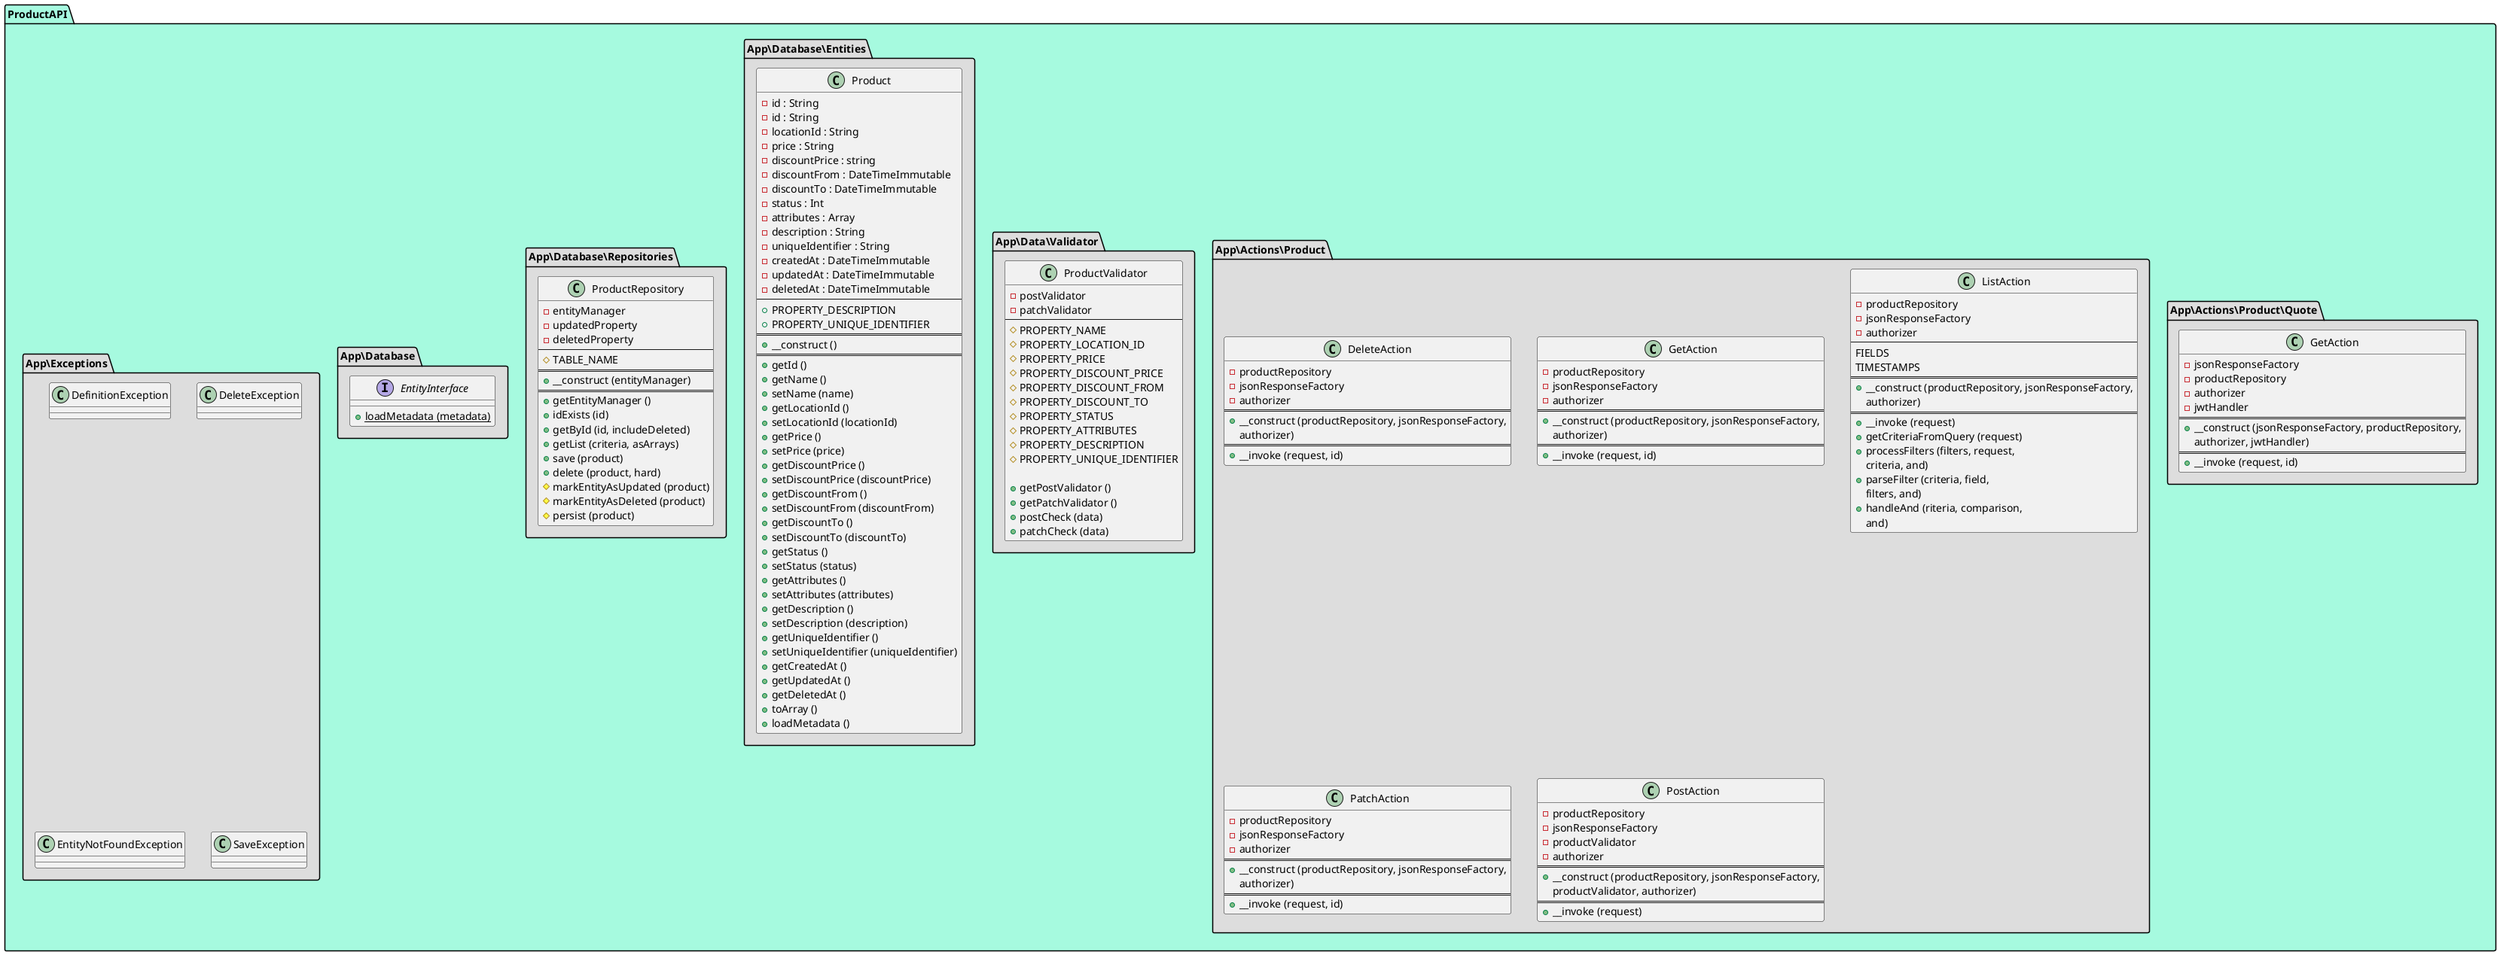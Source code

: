 @startuml Class UML

    namespace ProductAPI #A6FADF {

        namespace App\Actions\Product\Quote #DDDDDD {

            class GetAction {
                - jsonResponseFactory
                - productRepository
                - authorizer
                - jwtHandler
                ==
                + {method} __construct (jsonResponseFactory, productRepository,
                                        authorizer, jwtHandler)
                ==
                + {method} __invoke (request, id)
            }

        }

        namespace App\Actions\Product #DDDDDD {

            class DeleteAction {
                - productRepository
                - jsonResponseFactory
                - authorizer
                ==
                + {method} __construct (productRepository, jsonResponseFactory,
                                        authorizer)
                ==
                + {method} __invoke (request, id)
            }

            class GetAction {
                - productRepository
                - jsonResponseFactory
                - authorizer
                ==
                + {method} __construct (productRepository, jsonResponseFactory,
                                        authorizer)
                ==
                + {method} __invoke (request, id)
            }

            class ListAction {
                - productRepository
                - jsonResponseFactory
                - authorizer
                --
                FIELDS
                TIMESTAMPS
                ==
                + {method} __construct (productRepository, jsonResponseFactory,
                                        authorizer)
                ==
                + {method} __invoke (request)
                + {method} getCriteriaFromQuery (request)
                + {method} processFilters (filters, request,
                                            criteria, and)
                + {method} parseFilter (criteria, field,
                                        filters, and)
                + {method} handleAnd (riteria, comparison,
                                        and)
            }

            class PatchAction {
                - productRepository
                - jsonResponseFactory
                - authorizer
                ==
                + {method} __construct (productRepository, jsonResponseFactory,
                                        authorizer)
                ==
                + {method} __invoke (request, id)
            }

            class PostAction {
                - productRepository
                - jsonResponseFactory
                - productValidator
                - authorizer
                ==
                + {method} __construct (productRepository, jsonResponseFactory,
                                        productValidator, authorizer)
                ==
                + {method} __invoke (request)
            }

        }

        namespace App\Data\Validator #DDDDDD {

            class ProductValidator {
                - postValidator
                - patchValidator
                --
                # PROPERTY_NAME
                # PROPERTY_LOCATION_ID
                # PROPERTY_PRICE
                # PROPERTY_DISCOUNT_PRICE
                # PROPERTY_DISCOUNT_FROM
                # PROPERTY_DISCOUNT_TO
                # PROPERTY_STATUS
                # PROPERTY_ATTRIBUTES
                # PROPERTY_DESCRIPTION
                # PROPERTY_UNIQUE_IDENTIFIER
                
                + {method} getPostValidator ()
                + {method} getPatchValidator ()
                + {method} postCheck (data)
                + {method} patchCheck (data)
            }

        }

        namespace App\Database\Entities #DDDDDD {

            class Product {
                - id : String
                - id : String
                - locationId : String
                - price : String
                - discountPrice : string
                - discountFrom : DateTimeImmutable
                - discountTo : DateTimeImmutable
                - status : Int
                - attributes : Array
                - description : String
                - uniqueIdentifier : String
                - createdAt : DateTimeImmutable
                - updatedAt : DateTimeImmutable
                - deletedAt : DateTimeImmutable
                --
                + PROPERTY_DESCRIPTION
                + PROPERTY_UNIQUE_IDENTIFIER
                ==
                + {method} __construct ()
                ==
                + {method} getId ()
                + {method} getName ()
                + {method} setName (name)
                + {method} getLocationId ()
                + {method} setLocationId (locationId)
                + {method} getPrice ()
                + {method} setPrice (price)
                + {method} getDiscountPrice ()
                + {method} setDiscountPrice (discountPrice)
                + {method} getDiscountFrom ()
                + {method} setDiscountFrom (discountFrom)
                + {method} getDiscountTo ()
                + {method} setDiscountTo (discountTo)
                + {method} getStatus ()
                + {method} setStatus (status)
                + {method} getAttributes ()
                + {method} setAttributes (attributes)
                + {method} getDescription ()
                + {method} setDescription (description)
                + {method} getUniqueIdentifier ()
                + {method} setUniqueIdentifier (uniqueIdentifier)
                + {method} getCreatedAt ()
                + {method} getUpdatedAt ()
                + {method} getDeletedAt ()
                + {method} toArray ()
                + {method} loadMetadata ()
            }

        }

        namespace App\Database\Repositories #DDDDDD {

            class ProductRepository {
                - entityManager
                - updatedProperty
                - deletedProperty
                --
                # TABLE_NAME
                ==
                + {method} __construct (entityManager)
                ==
                + {method} getEntityManager ()
                + {method} idExists (id)
                + {method} getById (id, includeDeleted)
                + {method} getList (criteria, asArrays)
                + {method} save (product)
                + {method} delete (product, hard)
                # {method} markEntityAsUpdated (product)
                # {method} markEntityAsDeleted (product)
                # {method} persist (product)
            }

        }

        namespace App\Database #DDDDDD {

            interface EntityInterface {
                + {static} loadMetadata (metadata)
            }

        }

        namespace App\Exceptions #DDDDDD {

            class DefinitionException {
            }

            class DeleteException {
            }

            class EntityNotFoundException {
            }

            class SaveException {
            }

        }

    }

@enduml